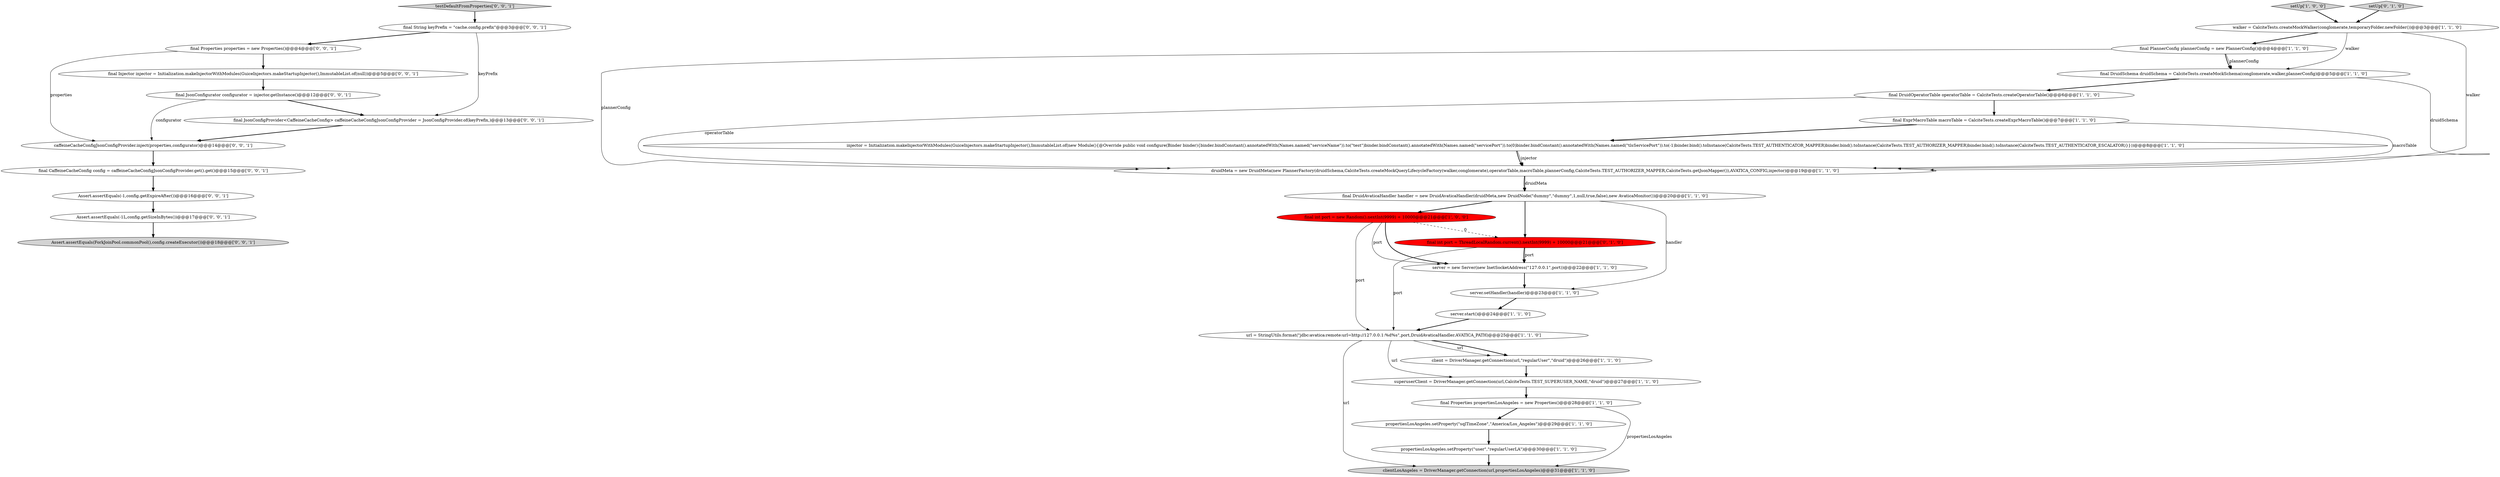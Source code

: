 digraph {
23 [style = filled, label = "Assert.assertEquals(ForkJoinPool.commonPool(),config.createExecutor())@@@18@@@['0', '0', '1']", fillcolor = lightgray, shape = ellipse image = "AAA0AAABBB3BBB"];
11 [style = filled, label = "setUp['1', '0', '0']", fillcolor = lightgray, shape = diamond image = "AAA0AAABBB1BBB"];
28 [style = filled, label = "Assert.assertEquals(-1L,config.getSizeInBytes())@@@17@@@['0', '0', '1']", fillcolor = white, shape = ellipse image = "AAA0AAABBB3BBB"];
21 [style = filled, label = "setUp['0', '1', '0']", fillcolor = lightgray, shape = diamond image = "AAA0AAABBB2BBB"];
0 [style = filled, label = "superuserClient = DriverManager.getConnection(url,CalciteTests.TEST_SUPERUSER_NAME,\"druid\")@@@27@@@['1', '1', '0']", fillcolor = white, shape = ellipse image = "AAA0AAABBB1BBB"];
26 [style = filled, label = "caffeineCacheConfigJsonConfigProvider.inject(properties,configurator)@@@14@@@['0', '0', '1']", fillcolor = white, shape = ellipse image = "AAA0AAABBB3BBB"];
7 [style = filled, label = "druidMeta = new DruidMeta(new PlannerFactory(druidSchema,CalciteTests.createMockQueryLifecycleFactory(walker,conglomerate),operatorTable,macroTable,plannerConfig,CalciteTests.TEST_AUTHORIZER_MAPPER,CalciteTests.getJsonMapper()),AVATICA_CONFIG,injector)@@@19@@@['1', '1', '0']", fillcolor = white, shape = ellipse image = "AAA0AAABBB1BBB"];
9 [style = filled, label = "server.start()@@@24@@@['1', '1', '0']", fillcolor = white, shape = ellipse image = "AAA0AAABBB1BBB"];
4 [style = filled, label = "server.setHandler(handler)@@@23@@@['1', '1', '0']", fillcolor = white, shape = ellipse image = "AAA0AAABBB1BBB"];
2 [style = filled, label = "final ExprMacroTable macroTable = CalciteTests.createExprMacroTable()@@@7@@@['1', '1', '0']", fillcolor = white, shape = ellipse image = "AAA0AAABBB1BBB"];
16 [style = filled, label = "walker = CalciteTests.createMockWalker(conglomerate,temporaryFolder.newFolder())@@@3@@@['1', '1', '0']", fillcolor = white, shape = ellipse image = "AAA0AAABBB1BBB"];
18 [style = filled, label = "final PlannerConfig plannerConfig = new PlannerConfig()@@@4@@@['1', '1', '0']", fillcolor = white, shape = ellipse image = "AAA0AAABBB1BBB"];
12 [style = filled, label = "url = StringUtils.format(\"jdbc:avatica:remote:url=http://127.0.0.1:%d%s\",port,DruidAvaticaHandler.AVATICA_PATH)@@@25@@@['1', '1', '0']", fillcolor = white, shape = ellipse image = "AAA0AAABBB1BBB"];
24 [style = filled, label = "final Injector injector = Initialization.makeInjectorWithModules(GuiceInjectors.makeStartupInjector(),ImmutableList.of(null))@@@5@@@['0', '0', '1']", fillcolor = white, shape = ellipse image = "AAA0AAABBB3BBB"];
29 [style = filled, label = "final CaffeineCacheConfig config = caffeineCacheConfigJsonConfigProvider.get().get()@@@15@@@['0', '0', '1']", fillcolor = white, shape = ellipse image = "AAA0AAABBB3BBB"];
30 [style = filled, label = "testDefaultFromProperties['0', '0', '1']", fillcolor = lightgray, shape = diamond image = "AAA0AAABBB3BBB"];
32 [style = filled, label = "final JsonConfigurator configurator = injector.getInstance()@@@12@@@['0', '0', '1']", fillcolor = white, shape = ellipse image = "AAA0AAABBB3BBB"];
3 [style = filled, label = "propertiesLosAngeles.setProperty(\"user\",\"regularUserLA\")@@@30@@@['1', '1', '0']", fillcolor = white, shape = ellipse image = "AAA0AAABBB1BBB"];
31 [style = filled, label = "final Properties properties = new Properties()@@@4@@@['0', '0', '1']", fillcolor = white, shape = ellipse image = "AAA0AAABBB3BBB"];
1 [style = filled, label = "final DruidSchema druidSchema = CalciteTests.createMockSchema(conglomerate,walker,plannerConfig)@@@5@@@['1', '1', '0']", fillcolor = white, shape = ellipse image = "AAA0AAABBB1BBB"];
27 [style = filled, label = "final String keyPrefix = \"cache.config.prefix\"@@@3@@@['0', '0', '1']", fillcolor = white, shape = ellipse image = "AAA0AAABBB3BBB"];
25 [style = filled, label = "final JsonConfigProvider<CaffeineCacheConfig> caffeineCacheConfigJsonConfigProvider = JsonConfigProvider.of(keyPrefix,)@@@13@@@['0', '0', '1']", fillcolor = white, shape = ellipse image = "AAA0AAABBB3BBB"];
5 [style = filled, label = "client = DriverManager.getConnection(url,\"regularUser\",\"druid\")@@@26@@@['1', '1', '0']", fillcolor = white, shape = ellipse image = "AAA0AAABBB1BBB"];
15 [style = filled, label = "injector = Initialization.makeInjectorWithModules(GuiceInjectors.makeStartupInjector(),ImmutableList.of(new Module(){@Override public void configure(Binder binder){binder.bindConstant().annotatedWith(Names.named(\"serviceName\")).to(\"test\")binder.bindConstant().annotatedWith(Names.named(\"servicePort\")).to(0)binder.bindConstant().annotatedWith(Names.named(\"tlsServicePort\")).to(-1)binder.bind().toInstance(CalciteTests.TEST_AUTHENTICATOR_MAPPER)binder.bind().toInstance(CalciteTests.TEST_AUTHORIZER_MAPPER)binder.bind().toInstance(CalciteTests.TEST_AUTHENTICATOR_ESCALATOR)}}))@@@8@@@['1', '1', '0']", fillcolor = white, shape = ellipse image = "AAA0AAABBB1BBB"];
14 [style = filled, label = "final Properties propertiesLosAngeles = new Properties()@@@28@@@['1', '1', '0']", fillcolor = white, shape = ellipse image = "AAA0AAABBB1BBB"];
20 [style = filled, label = "final int port = ThreadLocalRandom.current().nextInt(9999) + 10000@@@21@@@['0', '1', '0']", fillcolor = red, shape = ellipse image = "AAA1AAABBB2BBB"];
6 [style = filled, label = "final DruidOperatorTable operatorTable = CalciteTests.createOperatorTable()@@@6@@@['1', '1', '0']", fillcolor = white, shape = ellipse image = "AAA0AAABBB1BBB"];
8 [style = filled, label = "server = new Server(new InetSocketAddress(\"127.0.0.1\",port))@@@22@@@['1', '1', '0']", fillcolor = white, shape = ellipse image = "AAA0AAABBB1BBB"];
10 [style = filled, label = "final DruidAvaticaHandler handler = new DruidAvaticaHandler(druidMeta,new DruidNode(\"dummy\",\"dummy\",1,null,true,false),new AvaticaMonitor())@@@20@@@['1', '1', '0']", fillcolor = white, shape = ellipse image = "AAA0AAABBB1BBB"];
22 [style = filled, label = "Assert.assertEquals(-1,config.getExpireAfter())@@@16@@@['0', '0', '1']", fillcolor = white, shape = ellipse image = "AAA0AAABBB3BBB"];
17 [style = filled, label = "propertiesLosAngeles.setProperty(\"sqlTimeZone\",\"America/Los_Angeles\")@@@29@@@['1', '1', '0']", fillcolor = white, shape = ellipse image = "AAA0AAABBB1BBB"];
19 [style = filled, label = "final int port = new Random().nextInt(9999) + 10000@@@21@@@['1', '0', '0']", fillcolor = red, shape = ellipse image = "AAA1AAABBB1BBB"];
13 [style = filled, label = "clientLosAngeles = DriverManager.getConnection(url,propertiesLosAngeles)@@@31@@@['1', '1', '0']", fillcolor = lightgray, shape = ellipse image = "AAA0AAABBB1BBB"];
14->13 [style = solid, label="propertiesLosAngeles"];
4->9 [style = bold, label=""];
11->16 [style = bold, label=""];
18->7 [style = solid, label="plannerConfig"];
10->20 [style = bold, label=""];
16->18 [style = bold, label=""];
12->5 [style = bold, label=""];
15->7 [style = bold, label=""];
12->13 [style = solid, label="url"];
32->26 [style = solid, label="configurator"];
7->10 [style = bold, label=""];
19->8 [style = solid, label="port"];
20->12 [style = solid, label="port"];
10->19 [style = bold, label=""];
31->24 [style = bold, label=""];
26->29 [style = bold, label=""];
12->5 [style = solid, label="url"];
24->32 [style = bold, label=""];
30->27 [style = bold, label=""];
19->20 [style = dashed, label="0"];
27->31 [style = bold, label=""];
10->4 [style = solid, label="handler"];
14->17 [style = bold, label=""];
22->28 [style = bold, label=""];
15->7 [style = solid, label="injector"];
19->8 [style = bold, label=""];
12->0 [style = solid, label="url"];
19->12 [style = solid, label="port"];
6->2 [style = bold, label=""];
2->7 [style = solid, label="macroTable"];
0->14 [style = bold, label=""];
20->8 [style = bold, label=""];
1->6 [style = bold, label=""];
1->7 [style = solid, label="druidSchema"];
18->1 [style = bold, label=""];
5->0 [style = bold, label=""];
6->7 [style = solid, label="operatorTable"];
28->23 [style = bold, label=""];
27->25 [style = solid, label="keyPrefix"];
2->15 [style = bold, label=""];
32->25 [style = bold, label=""];
25->26 [style = bold, label=""];
17->3 [style = bold, label=""];
3->13 [style = bold, label=""];
21->16 [style = bold, label=""];
7->10 [style = solid, label="druidMeta"];
31->26 [style = solid, label="properties"];
16->1 [style = solid, label="walker"];
9->12 [style = bold, label=""];
8->4 [style = bold, label=""];
29->22 [style = bold, label=""];
20->8 [style = solid, label="port"];
16->7 [style = solid, label="walker"];
18->1 [style = solid, label="plannerConfig"];
}
